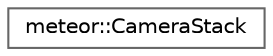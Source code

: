 digraph "Graphical Class Hierarchy"
{
 // LATEX_PDF_SIZE
  bgcolor="transparent";
  edge [fontname=Helvetica,fontsize=10,labelfontname=Helvetica,labelfontsize=10];
  node [fontname=Helvetica,fontsize=10,shape=box,height=0.2,width=0.4];
  rankdir="LR";
  Node0 [id="Node000000",label="meteor::CameraStack",height=0.2,width=0.4,color="grey40", fillcolor="white", style="filled",URL="$classmeteor_1_1_camera_stack.html",tooltip="A Stack maintining all Cameras currently avaialble in scene. CameraStack sorts all Cameras in ascendi..."];
}
